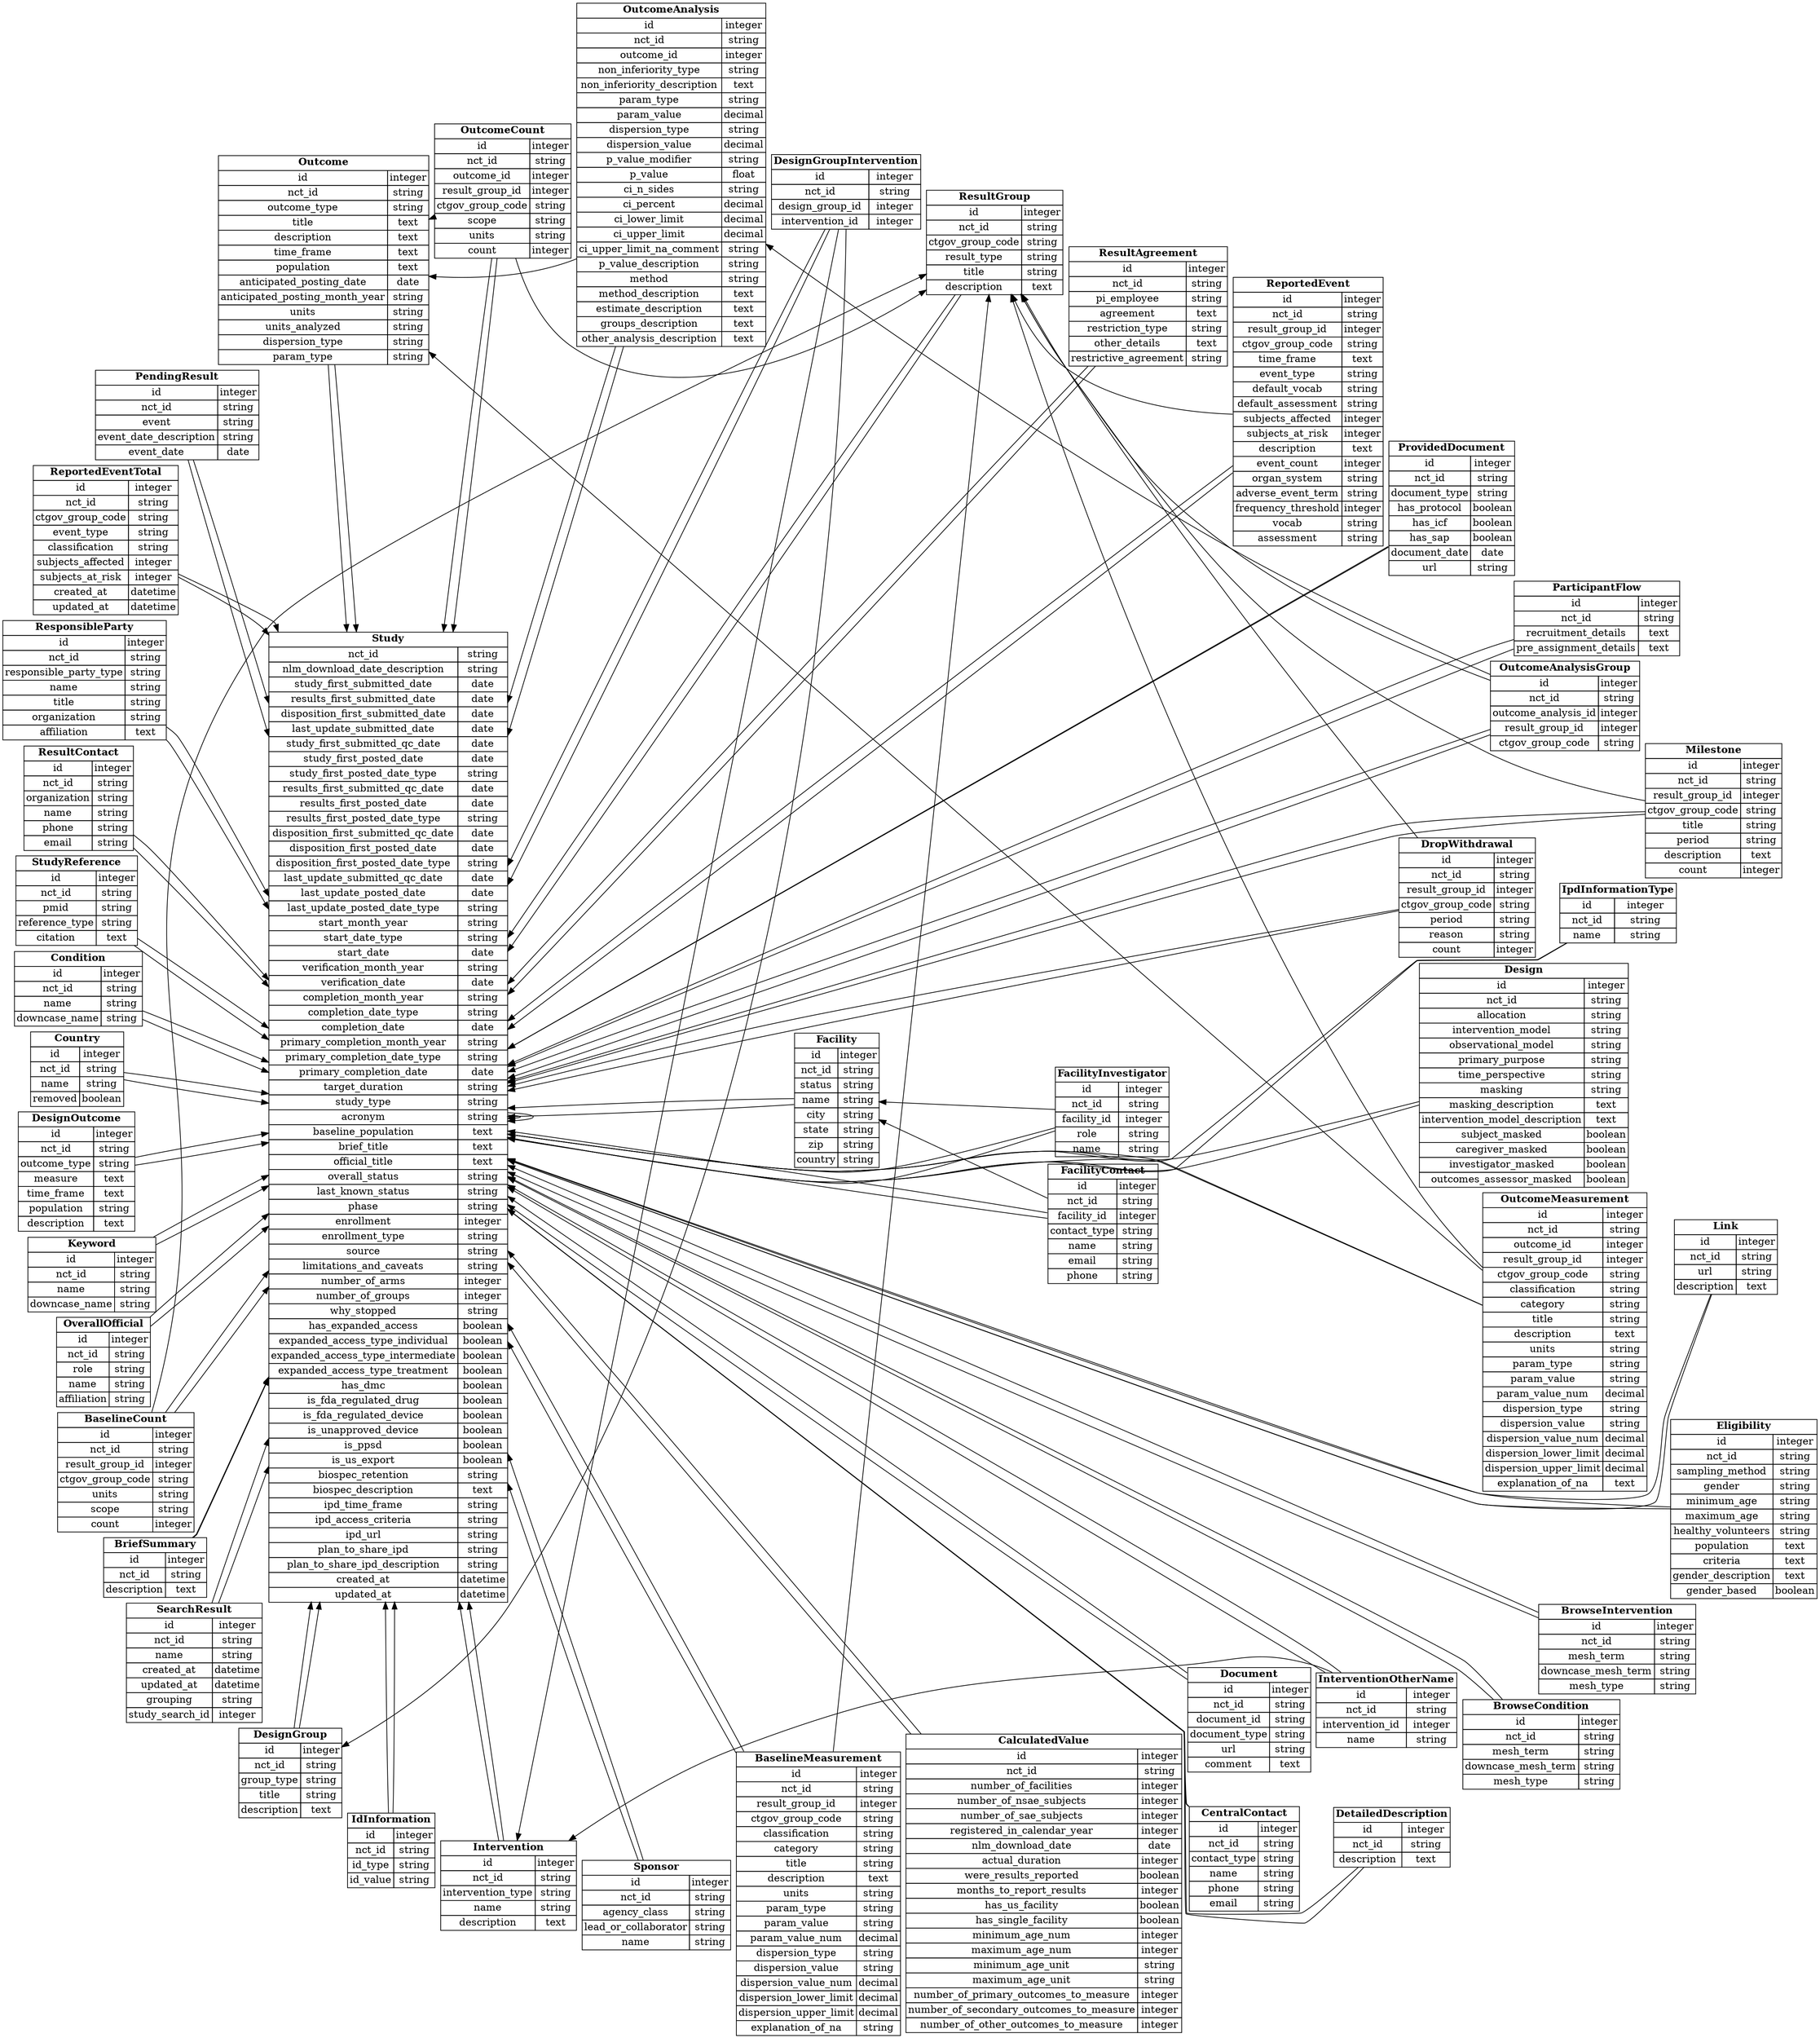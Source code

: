     digraph {
      graph [layout=twopi, splines=true, overlap=false];
      node [shape=plain]
      /*rankdir=LR;*/

              Facility [label=<
        <table border="0" cellborder="1" cellspacing="0">
          <tr><td colspan="2"><b>Facility</b></td></tr>
          <tr><td>id</td><td>integer</td></tr>
<tr><td>nct_id</td><td>string</td></tr>
<tr><td>status</td><td>string</td></tr>
<tr><td>name</td><td>string</td></tr>
<tr><td>city</td><td>string</td></tr>
<tr><td>state</td><td>string</td></tr>
<tr><td>zip</td><td>string</td></tr>
<tr><td>country</td><td>string</td></tr>
        </table>>];


        OutcomeMeasurement [label=<
        <table border="0" cellborder="1" cellspacing="0">
          <tr><td colspan="2"><b>OutcomeMeasurement</b></td></tr>
          <tr><td>id</td><td>integer</td></tr>
<tr><td>nct_id</td><td>string</td></tr>
<tr><td>outcome_id</td><td>integer</td></tr>
<tr><td>result_group_id</td><td>integer</td></tr>
<tr><td>ctgov_group_code</td><td>string</td></tr>
<tr><td>classification</td><td>string</td></tr>
<tr><td>category</td><td>string</td></tr>
<tr><td>title</td><td>string</td></tr>
<tr><td>description</td><td>text</td></tr>
<tr><td>units</td><td>string</td></tr>
<tr><td>param_type</td><td>string</td></tr>
<tr><td>param_value</td><td>string</td></tr>
<tr><td>param_value_num</td><td>decimal</td></tr>
<tr><td>dispersion_type</td><td>string</td></tr>
<tr><td>dispersion_value</td><td>string</td></tr>
<tr><td>dispersion_value_num</td><td>decimal</td></tr>
<tr><td>dispersion_lower_limit</td><td>decimal</td></tr>
<tr><td>dispersion_upper_limit</td><td>decimal</td></tr>
<tr><td>explanation_of_na</td><td>text</td></tr>
        </table>>];


        FacilityContact [label=<
        <table border="0" cellborder="1" cellspacing="0">
          <tr><td colspan="2"><b>FacilityContact</b></td></tr>
          <tr><td>id</td><td>integer</td></tr>
<tr><td>nct_id</td><td>string</td></tr>
<tr><td>facility_id</td><td>integer</td></tr>
<tr><td>contact_type</td><td>string</td></tr>
<tr><td>name</td><td>string</td></tr>
<tr><td>email</td><td>string</td></tr>
<tr><td>phone</td><td>string</td></tr>
        </table>>];


        Design [label=<
        <table border="0" cellborder="1" cellspacing="0">
          <tr><td colspan="2"><b>Design</b></td></tr>
          <tr><td>id</td><td>integer</td></tr>
<tr><td>nct_id</td><td>string</td></tr>
<tr><td>allocation</td><td>string</td></tr>
<tr><td>intervention_model</td><td>string</td></tr>
<tr><td>observational_model</td><td>string</td></tr>
<tr><td>primary_purpose</td><td>string</td></tr>
<tr><td>time_perspective</td><td>string</td></tr>
<tr><td>masking</td><td>string</td></tr>
<tr><td>masking_description</td><td>text</td></tr>
<tr><td>intervention_model_description</td><td>text</td></tr>
<tr><td>subject_masked</td><td>boolean</td></tr>
<tr><td>caregiver_masked</td><td>boolean</td></tr>
<tr><td>investigator_masked</td><td>boolean</td></tr>
<tr><td>outcomes_assessor_masked</td><td>boolean</td></tr>
        </table>>];


        DropWithdrawal [label=<
        <table border="0" cellborder="1" cellspacing="0">
          <tr><td colspan="2"><b>DropWithdrawal</b></td></tr>
          <tr><td>id</td><td>integer</td></tr>
<tr><td>nct_id</td><td>string</td></tr>
<tr><td>result_group_id</td><td>integer</td></tr>
<tr><td>ctgov_group_code</td><td>string</td></tr>
<tr><td>period</td><td>string</td></tr>
<tr><td>reason</td><td>string</td></tr>
<tr><td>count</td><td>integer</td></tr>
        </table>>];


        IpdInformationType [label=<
        <table border="0" cellborder="1" cellspacing="0">
          <tr><td colspan="2"><b>IpdInformationType</b></td></tr>
          <tr><td>id</td><td>integer</td></tr>
<tr><td>nct_id</td><td>string</td></tr>
<tr><td>name</td><td>string</td></tr>
        </table>>];


        Milestone [label=<
        <table border="0" cellborder="1" cellspacing="0">
          <tr><td colspan="2"><b>Milestone</b></td></tr>
          <tr><td>id</td><td>integer</td></tr>
<tr><td>nct_id</td><td>string</td></tr>
<tr><td>result_group_id</td><td>integer</td></tr>
<tr><td>ctgov_group_code</td><td>string</td></tr>
<tr><td>title</td><td>string</td></tr>
<tr><td>period</td><td>string</td></tr>
<tr><td>description</td><td>text</td></tr>
<tr><td>count</td><td>integer</td></tr>
        </table>>];


        OutcomeAnalysisGroup [label=<
        <table border="0" cellborder="1" cellspacing="0">
          <tr><td colspan="2"><b>OutcomeAnalysisGroup</b></td></tr>
          <tr><td>id</td><td>integer</td></tr>
<tr><td>nct_id</td><td>string</td></tr>
<tr><td>outcome_analysis_id</td><td>integer</td></tr>
<tr><td>result_group_id</td><td>integer</td></tr>
<tr><td>ctgov_group_code</td><td>string</td></tr>
        </table>>];


        ParticipantFlow [label=<
        <table border="0" cellborder="1" cellspacing="0">
          <tr><td colspan="2"><b>ParticipantFlow</b></td></tr>
          <tr><td>id</td><td>integer</td></tr>
<tr><td>nct_id</td><td>string</td></tr>
<tr><td>recruitment_details</td><td>text</td></tr>
<tr><td>pre_assignment_details</td><td>text</td></tr>
        </table>>];


        ProvidedDocument [label=<
        <table border="0" cellborder="1" cellspacing="0">
          <tr><td colspan="2"><b>ProvidedDocument</b></td></tr>
          <tr><td>id</td><td>integer</td></tr>
<tr><td>nct_id</td><td>string</td></tr>
<tr><td>document_type</td><td>string</td></tr>
<tr><td>has_protocol</td><td>boolean</td></tr>
<tr><td>has_icf</td><td>boolean</td></tr>
<tr><td>has_sap</td><td>boolean</td></tr>
<tr><td>document_date</td><td>date</td></tr>
<tr><td>url</td><td>string</td></tr>
        </table>>];


        ReportedEvent [label=<
        <table border="0" cellborder="1" cellspacing="0">
          <tr><td colspan="2"><b>ReportedEvent</b></td></tr>
          <tr><td>id</td><td>integer</td></tr>
<tr><td>nct_id</td><td>string</td></tr>
<tr><td>result_group_id</td><td>integer</td></tr>
<tr><td>ctgov_group_code</td><td>string</td></tr>
<tr><td>time_frame</td><td>text</td></tr>
<tr><td>event_type</td><td>string</td></tr>
<tr><td>default_vocab</td><td>string</td></tr>
<tr><td>default_assessment</td><td>string</td></tr>
<tr><td>subjects_affected</td><td>integer</td></tr>
<tr><td>subjects_at_risk</td><td>integer</td></tr>
<tr><td>description</td><td>text</td></tr>
<tr><td>event_count</td><td>integer</td></tr>
<tr><td>organ_system</td><td>string</td></tr>
<tr><td>adverse_event_term</td><td>string</td></tr>
<tr><td>frequency_threshold</td><td>integer</td></tr>
<tr><td>vocab</td><td>string</td></tr>
<tr><td>assessment</td><td>string</td></tr>
        </table>>];


        ResultAgreement [label=<
        <table border="0" cellborder="1" cellspacing="0">
          <tr><td colspan="2"><b>ResultAgreement</b></td></tr>
          <tr><td>id</td><td>integer</td></tr>
<tr><td>nct_id</td><td>string</td></tr>
<tr><td>pi_employee</td><td>string</td></tr>
<tr><td>agreement</td><td>text</td></tr>
<tr><td>restriction_type</td><td>string</td></tr>
<tr><td>other_details</td><td>text</td></tr>
<tr><td>restrictive_agreement</td><td>string</td></tr>
        </table>>];


        ResultGroup [label=<
        <table border="0" cellborder="1" cellspacing="0">
          <tr><td colspan="2"><b>ResultGroup</b></td></tr>
          <tr><td>id</td><td>integer</td></tr>
<tr><td>nct_id</td><td>string</td></tr>
<tr><td>ctgov_group_code</td><td>string</td></tr>
<tr><td>result_type</td><td>string</td></tr>
<tr><td>title</td><td>string</td></tr>
<tr><td>description</td><td>text</td></tr>
        </table>>];


        DesignGroupIntervention [label=<
        <table border="0" cellborder="1" cellspacing="0">
          <tr><td colspan="2"><b>DesignGroupIntervention</b></td></tr>
          <tr><td>id</td><td>integer</td></tr>
<tr><td>nct_id</td><td>string</td></tr>
<tr><td>design_group_id</td><td>integer</td></tr>
<tr><td>intervention_id</td><td>integer</td></tr>
        </table>>];


        OutcomeAnalysis [label=<
        <table border="0" cellborder="1" cellspacing="0">
          <tr><td colspan="2"><b>OutcomeAnalysis</b></td></tr>
          <tr><td>id</td><td>integer</td></tr>
<tr><td>nct_id</td><td>string</td></tr>
<tr><td>outcome_id</td><td>integer</td></tr>
<tr><td>non_inferiority_type</td><td>string</td></tr>
<tr><td>non_inferiority_description</td><td>text</td></tr>
<tr><td>param_type</td><td>string</td></tr>
<tr><td>param_value</td><td>decimal</td></tr>
<tr><td>dispersion_type</td><td>string</td></tr>
<tr><td>dispersion_value</td><td>decimal</td></tr>
<tr><td>p_value_modifier</td><td>string</td></tr>
<tr><td>p_value</td><td>float</td></tr>
<tr><td>ci_n_sides</td><td>string</td></tr>
<tr><td>ci_percent</td><td>decimal</td></tr>
<tr><td>ci_lower_limit</td><td>decimal</td></tr>
<tr><td>ci_upper_limit</td><td>decimal</td></tr>
<tr><td>ci_upper_limit_na_comment</td><td>string</td></tr>
<tr><td>p_value_description</td><td>string</td></tr>
<tr><td>method</td><td>string</td></tr>
<tr><td>method_description</td><td>text</td></tr>
<tr><td>estimate_description</td><td>text</td></tr>
<tr><td>groups_description</td><td>text</td></tr>
<tr><td>other_analysis_description</td><td>text</td></tr>
        </table>>];


        OutcomeCount [label=<
        <table border="0" cellborder="1" cellspacing="0">
          <tr><td colspan="2"><b>OutcomeCount</b></td></tr>
          <tr><td>id</td><td>integer</td></tr>
<tr><td>nct_id</td><td>string</td></tr>
<tr><td>outcome_id</td><td>integer</td></tr>
<tr><td>result_group_id</td><td>integer</td></tr>
<tr><td>ctgov_group_code</td><td>string</td></tr>
<tr><td>scope</td><td>string</td></tr>
<tr><td>units</td><td>string</td></tr>
<tr><td>count</td><td>integer</td></tr>
        </table>>];


        Outcome [label=<
        <table border="0" cellborder="1" cellspacing="0">
          <tr><td colspan="2"><b>Outcome</b></td></tr>
          <tr><td>id</td><td>integer</td></tr>
<tr><td>nct_id</td><td>string</td></tr>
<tr><td>outcome_type</td><td>string</td></tr>
<tr><td>title</td><td>text</td></tr>
<tr><td>description</td><td>text</td></tr>
<tr><td>time_frame</td><td>text</td></tr>
<tr><td>population</td><td>text</td></tr>
<tr><td>anticipated_posting_date</td><td>date</td></tr>
<tr><td>anticipated_posting_month_year</td><td>string</td></tr>
<tr><td>units</td><td>string</td></tr>
<tr><td>units_analyzed</td><td>string</td></tr>
<tr><td>dispersion_type</td><td>string</td></tr>
<tr><td>param_type</td><td>string</td></tr>
        </table>>];


        PendingResult [label=<
        <table border="0" cellborder="1" cellspacing="0">
          <tr><td colspan="2"><b>PendingResult</b></td></tr>
          <tr><td>id</td><td>integer</td></tr>
<tr><td>nct_id</td><td>string</td></tr>
<tr><td>event</td><td>string</td></tr>
<tr><td>event_date_description</td><td>string</td></tr>
<tr><td>event_date</td><td>date</td></tr>
        </table>>];


        ReportedEventTotal [label=<
        <table border="0" cellborder="1" cellspacing="0">
          <tr><td colspan="2"><b>ReportedEventTotal</b></td></tr>
          <tr><td>id</td><td>integer</td></tr>
<tr><td>nct_id</td><td>string</td></tr>
<tr><td>ctgov_group_code</td><td>string</td></tr>
<tr><td>event_type</td><td>string</td></tr>
<tr><td>classification</td><td>string</td></tr>
<tr><td>subjects_affected</td><td>integer</td></tr>
<tr><td>subjects_at_risk</td><td>integer</td></tr>
<tr><td>created_at</td><td>datetime</td></tr>
<tr><td>updated_at</td><td>datetime</td></tr>
        </table>>];


        ResponsibleParty [label=<
        <table border="0" cellborder="1" cellspacing="0">
          <tr><td colspan="2"><b>ResponsibleParty</b></td></tr>
          <tr><td>id</td><td>integer</td></tr>
<tr><td>nct_id</td><td>string</td></tr>
<tr><td>responsible_party_type</td><td>string</td></tr>
<tr><td>name</td><td>string</td></tr>
<tr><td>title</td><td>string</td></tr>
<tr><td>organization</td><td>string</td></tr>
<tr><td>affiliation</td><td>text</td></tr>
        </table>>];


        ResultContact [label=<
        <table border="0" cellborder="1" cellspacing="0">
          <tr><td colspan="2"><b>ResultContact</b></td></tr>
          <tr><td>id</td><td>integer</td></tr>
<tr><td>nct_id</td><td>string</td></tr>
<tr><td>organization</td><td>string</td></tr>
<tr><td>name</td><td>string</td></tr>
<tr><td>phone</td><td>string</td></tr>
<tr><td>email</td><td>string</td></tr>
        </table>>];


        StudyReference [label=<
        <table border="0" cellborder="1" cellspacing="0">
          <tr><td colspan="2"><b>StudyReference</b></td></tr>
          <tr><td>id</td><td>integer</td></tr>
<tr><td>nct_id</td><td>string</td></tr>
<tr><td>pmid</td><td>string</td></tr>
<tr><td>reference_type</td><td>string</td></tr>
<tr><td>citation</td><td>text</td></tr>
        </table>>];


        Condition [label=<
        <table border="0" cellborder="1" cellspacing="0">
          <tr><td colspan="2"><b>Condition</b></td></tr>
          <tr><td>id</td><td>integer</td></tr>
<tr><td>nct_id</td><td>string</td></tr>
<tr><td>name</td><td>string</td></tr>
<tr><td>downcase_name</td><td>string</td></tr>
        </table>>];


        Country [label=<
        <table border="0" cellborder="1" cellspacing="0">
          <tr><td colspan="2"><b>Country</b></td></tr>
          <tr><td>id</td><td>integer</td></tr>
<tr><td>nct_id</td><td>string</td></tr>
<tr><td>name</td><td>string</td></tr>
<tr><td>removed</td><td>boolean</td></tr>
        </table>>];


        DesignOutcome [label=<
        <table border="0" cellborder="1" cellspacing="0">
          <tr><td colspan="2"><b>DesignOutcome</b></td></tr>
          <tr><td>id</td><td>integer</td></tr>
<tr><td>nct_id</td><td>string</td></tr>
<tr><td>outcome_type</td><td>string</td></tr>
<tr><td>measure</td><td>text</td></tr>
<tr><td>time_frame</td><td>text</td></tr>
<tr><td>population</td><td>string</td></tr>
<tr><td>description</td><td>text</td></tr>
        </table>>];


        Keyword [label=<
        <table border="0" cellborder="1" cellspacing="0">
          <tr><td colspan="2"><b>Keyword</b></td></tr>
          <tr><td>id</td><td>integer</td></tr>
<tr><td>nct_id</td><td>string</td></tr>
<tr><td>name</td><td>string</td></tr>
<tr><td>downcase_name</td><td>string</td></tr>
        </table>>];


        OverallOfficial [label=<
        <table border="0" cellborder="1" cellspacing="0">
          <tr><td colspan="2"><b>OverallOfficial</b></td></tr>
          <tr><td>id</td><td>integer</td></tr>
<tr><td>nct_id</td><td>string</td></tr>
<tr><td>role</td><td>string</td></tr>
<tr><td>name</td><td>string</td></tr>
<tr><td>affiliation</td><td>string</td></tr>
        </table>>];


        BaselineCount [label=<
        <table border="0" cellborder="1" cellspacing="0">
          <tr><td colspan="2"><b>BaselineCount</b></td></tr>
          <tr><td>id</td><td>integer</td></tr>
<tr><td>nct_id</td><td>string</td></tr>
<tr><td>result_group_id</td><td>integer</td></tr>
<tr><td>ctgov_group_code</td><td>string</td></tr>
<tr><td>units</td><td>string</td></tr>
<tr><td>scope</td><td>string</td></tr>
<tr><td>count</td><td>integer</td></tr>
        </table>>];


        BriefSummary [label=<
        <table border="0" cellborder="1" cellspacing="0">
          <tr><td colspan="2"><b>BriefSummary</b></td></tr>
          <tr><td>id</td><td>integer</td></tr>
<tr><td>nct_id</td><td>string</td></tr>
<tr><td>description</td><td>text</td></tr>
        </table>>];


        SearchResult [label=<
        <table border="0" cellborder="1" cellspacing="0">
          <tr><td colspan="2"><b>SearchResult</b></td></tr>
          <tr><td>id</td><td>integer</td></tr>
<tr><td>nct_id</td><td>string</td></tr>
<tr><td>name</td><td>string</td></tr>
<tr><td>created_at</td><td>datetime</td></tr>
<tr><td>updated_at</td><td>datetime</td></tr>
<tr><td>grouping</td><td>string</td></tr>
<tr><td>study_search_id</td><td>integer</td></tr>
        </table>>];


        DesignGroup [label=<
        <table border="0" cellborder="1" cellspacing="0">
          <tr><td colspan="2"><b>DesignGroup</b></td></tr>
          <tr><td>id</td><td>integer</td></tr>
<tr><td>nct_id</td><td>string</td></tr>
<tr><td>group_type</td><td>string</td></tr>
<tr><td>title</td><td>string</td></tr>
<tr><td>description</td><td>text</td></tr>
        </table>>];


        IdInformation [label=<
        <table border="0" cellborder="1" cellspacing="0">
          <tr><td colspan="2"><b>IdInformation</b></td></tr>
          <tr><td>id</td><td>integer</td></tr>
<tr><td>nct_id</td><td>string</td></tr>
<tr><td>id_type</td><td>string</td></tr>
<tr><td>id_value</td><td>string</td></tr>
        </table>>];


        Intervention [label=<
        <table border="0" cellborder="1" cellspacing="0">
          <tr><td colspan="2"><b>Intervention</b></td></tr>
          <tr><td>id</td><td>integer</td></tr>
<tr><td>nct_id</td><td>string</td></tr>
<tr><td>intervention_type</td><td>string</td></tr>
<tr><td>name</td><td>string</td></tr>
<tr><td>description</td><td>text</td></tr>
        </table>>];


        Sponsor [label=<
        <table border="0" cellborder="1" cellspacing="0">
          <tr><td colspan="2"><b>Sponsor</b></td></tr>
          <tr><td>id</td><td>integer</td></tr>
<tr><td>nct_id</td><td>string</td></tr>
<tr><td>agency_class</td><td>string</td></tr>
<tr><td>lead_or_collaborator</td><td>string</td></tr>
<tr><td>name</td><td>string</td></tr>
        </table>>];


        BaselineMeasurement [label=<
        <table border="0" cellborder="1" cellspacing="0">
          <tr><td colspan="2"><b>BaselineMeasurement</b></td></tr>
          <tr><td>id</td><td>integer</td></tr>
<tr><td>nct_id</td><td>string</td></tr>
<tr><td>result_group_id</td><td>integer</td></tr>
<tr><td>ctgov_group_code</td><td>string</td></tr>
<tr><td>classification</td><td>string</td></tr>
<tr><td>category</td><td>string</td></tr>
<tr><td>title</td><td>string</td></tr>
<tr><td>description</td><td>text</td></tr>
<tr><td>units</td><td>string</td></tr>
<tr><td>param_type</td><td>string</td></tr>
<tr><td>param_value</td><td>string</td></tr>
<tr><td>param_value_num</td><td>decimal</td></tr>
<tr><td>dispersion_type</td><td>string</td></tr>
<tr><td>dispersion_value</td><td>string</td></tr>
<tr><td>dispersion_value_num</td><td>decimal</td></tr>
<tr><td>dispersion_lower_limit</td><td>decimal</td></tr>
<tr><td>dispersion_upper_limit</td><td>decimal</td></tr>
<tr><td>explanation_of_na</td><td>string</td></tr>
        </table>>];


        CalculatedValue [label=<
        <table border="0" cellborder="1" cellspacing="0">
          <tr><td colspan="2"><b>CalculatedValue</b></td></tr>
          <tr><td>id</td><td>integer</td></tr>
<tr><td>nct_id</td><td>string</td></tr>
<tr><td>number_of_facilities</td><td>integer</td></tr>
<tr><td>number_of_nsae_subjects</td><td>integer</td></tr>
<tr><td>number_of_sae_subjects</td><td>integer</td></tr>
<tr><td>registered_in_calendar_year</td><td>integer</td></tr>
<tr><td>nlm_download_date</td><td>date</td></tr>
<tr><td>actual_duration</td><td>integer</td></tr>
<tr><td>were_results_reported</td><td>boolean</td></tr>
<tr><td>months_to_report_results</td><td>integer</td></tr>
<tr><td>has_us_facility</td><td>boolean</td></tr>
<tr><td>has_single_facility</td><td>boolean</td></tr>
<tr><td>minimum_age_num</td><td>integer</td></tr>
<tr><td>maximum_age_num</td><td>integer</td></tr>
<tr><td>minimum_age_unit</td><td>string</td></tr>
<tr><td>maximum_age_unit</td><td>string</td></tr>
<tr><td>number_of_primary_outcomes_to_measure</td><td>integer</td></tr>
<tr><td>number_of_secondary_outcomes_to_measure</td><td>integer</td></tr>
<tr><td>number_of_other_outcomes_to_measure</td><td>integer</td></tr>
        </table>>];


        CentralContact [label=<
        <table border="0" cellborder="1" cellspacing="0">
          <tr><td colspan="2"><b>CentralContact</b></td></tr>
          <tr><td>id</td><td>integer</td></tr>
<tr><td>nct_id</td><td>string</td></tr>
<tr><td>contact_type</td><td>string</td></tr>
<tr><td>name</td><td>string</td></tr>
<tr><td>phone</td><td>string</td></tr>
<tr><td>email</td><td>string</td></tr>
        </table>>];


        DetailedDescription [label=<
        <table border="0" cellborder="1" cellspacing="0">
          <tr><td colspan="2"><b>DetailedDescription</b></td></tr>
          <tr><td>id</td><td>integer</td></tr>
<tr><td>nct_id</td><td>string</td></tr>
<tr><td>description</td><td>text</td></tr>
        </table>>];


        Document [label=<
        <table border="0" cellborder="1" cellspacing="0">
          <tr><td colspan="2"><b>Document</b></td></tr>
          <tr><td>id</td><td>integer</td></tr>
<tr><td>nct_id</td><td>string</td></tr>
<tr><td>document_id</td><td>string</td></tr>
<tr><td>document_type</td><td>string</td></tr>
<tr><td>url</td><td>string</td></tr>
<tr><td>comment</td><td>text</td></tr>
        </table>>];


        FacilityInvestigator [label=<
        <table border="0" cellborder="1" cellspacing="0">
          <tr><td colspan="2"><b>FacilityInvestigator</b></td></tr>
          <tr><td>id</td><td>integer</td></tr>
<tr><td>nct_id</td><td>string</td></tr>
<tr><td>facility_id</td><td>integer</td></tr>
<tr><td>role</td><td>string</td></tr>
<tr><td>name</td><td>string</td></tr>
        </table>>];


        InterventionOtherName [label=<
        <table border="0" cellborder="1" cellspacing="0">
          <tr><td colspan="2"><b>InterventionOtherName</b></td></tr>
          <tr><td>id</td><td>integer</td></tr>
<tr><td>nct_id</td><td>string</td></tr>
<tr><td>intervention_id</td><td>integer</td></tr>
<tr><td>name</td><td>string</td></tr>
        </table>>];


        BrowseCondition [label=<
        <table border="0" cellborder="1" cellspacing="0">
          <tr><td colspan="2"><b>BrowseCondition</b></td></tr>
          <tr><td>id</td><td>integer</td></tr>
<tr><td>nct_id</td><td>string</td></tr>
<tr><td>mesh_term</td><td>string</td></tr>
<tr><td>downcase_mesh_term</td><td>string</td></tr>
<tr><td>mesh_type</td><td>string</td></tr>
        </table>>];


        BrowseIntervention [label=<
        <table border="0" cellborder="1" cellspacing="0">
          <tr><td colspan="2"><b>BrowseIntervention</b></td></tr>
          <tr><td>id</td><td>integer</td></tr>
<tr><td>nct_id</td><td>string</td></tr>
<tr><td>mesh_term</td><td>string</td></tr>
<tr><td>downcase_mesh_term</td><td>string</td></tr>
<tr><td>mesh_type</td><td>string</td></tr>
        </table>>];


        DesignOutcome [label=<
        <table border="0" cellborder="1" cellspacing="0">
          <tr><td colspan="2"><b>DesignOutcome</b></td></tr>
          <tr><td>id</td><td>integer</td></tr>
<tr><td>nct_id</td><td>string</td></tr>
<tr><td>outcome_type</td><td>string</td></tr>
<tr><td>measure</td><td>text</td></tr>
<tr><td>time_frame</td><td>text</td></tr>
<tr><td>population</td><td>string</td></tr>
<tr><td>description</td><td>text</td></tr>
        </table>>];


        Condition [label=<
        <table border="0" cellborder="1" cellspacing="0">
          <tr><td colspan="2"><b>Condition</b></td></tr>
          <tr><td>id</td><td>integer</td></tr>
<tr><td>nct_id</td><td>string</td></tr>
<tr><td>name</td><td>string</td></tr>
<tr><td>downcase_name</td><td>string</td></tr>
        </table>>];


        Keyword [label=<
        <table border="0" cellborder="1" cellspacing="0">
          <tr><td colspan="2"><b>Keyword</b></td></tr>
          <tr><td>id</td><td>integer</td></tr>
<tr><td>nct_id</td><td>string</td></tr>
<tr><td>name</td><td>string</td></tr>
<tr><td>downcase_name</td><td>string</td></tr>
        </table>>];


        BaselineCount [label=<
        <table border="0" cellborder="1" cellspacing="0">
          <tr><td colspan="2"><b>BaselineCount</b></td></tr>
          <tr><td>id</td><td>integer</td></tr>
<tr><td>nct_id</td><td>string</td></tr>
<tr><td>result_group_id</td><td>integer</td></tr>
<tr><td>ctgov_group_code</td><td>string</td></tr>
<tr><td>units</td><td>string</td></tr>
<tr><td>scope</td><td>string</td></tr>
<tr><td>count</td><td>integer</td></tr>
        </table>>];


        IdInformation [label=<
        <table border="0" cellborder="1" cellspacing="0">
          <tr><td colspan="2"><b>IdInformation</b></td></tr>
          <tr><td>id</td><td>integer</td></tr>
<tr><td>nct_id</td><td>string</td></tr>
<tr><td>id_type</td><td>string</td></tr>
<tr><td>id_value</td><td>string</td></tr>
        </table>>];


        Intervention [label=<
        <table border="0" cellborder="1" cellspacing="0">
          <tr><td colspan="2"><b>Intervention</b></td></tr>
          <tr><td>id</td><td>integer</td></tr>
<tr><td>nct_id</td><td>string</td></tr>
<tr><td>intervention_type</td><td>string</td></tr>
<tr><td>name</td><td>string</td></tr>
<tr><td>description</td><td>text</td></tr>
        </table>>];


        DetailedDescription [label=<
        <table border="0" cellborder="1" cellspacing="0">
          <tr><td colspan="2"><b>DetailedDescription</b></td></tr>
          <tr><td>id</td><td>integer</td></tr>
<tr><td>nct_id</td><td>string</td></tr>
<tr><td>description</td><td>text</td></tr>
        </table>>];


        CentralContact [label=<
        <table border="0" cellborder="1" cellspacing="0">
          <tr><td colspan="2"><b>CentralContact</b></td></tr>
          <tr><td>id</td><td>integer</td></tr>
<tr><td>nct_id</td><td>string</td></tr>
<tr><td>contact_type</td><td>string</td></tr>
<tr><td>name</td><td>string</td></tr>
<tr><td>phone</td><td>string</td></tr>
<tr><td>email</td><td>string</td></tr>
        </table>>];


        Eligibility [label=<
        <table border="0" cellborder="1" cellspacing="0">
          <tr><td colspan="2"><b>Eligibility</b></td></tr>
          <tr><td>id</td><td>integer</td></tr>
<tr><td>nct_id</td><td>string</td></tr>
<tr><td>sampling_method</td><td>string</td></tr>
<tr><td>gender</td><td>string</td></tr>
<tr><td>minimum_age</td><td>string</td></tr>
<tr><td>maximum_age</td><td>string</td></tr>
<tr><td>healthy_volunteers</td><td>string</td></tr>
<tr><td>population</td><td>text</td></tr>
<tr><td>criteria</td><td>text</td></tr>
<tr><td>gender_description</td><td>text</td></tr>
<tr><td>gender_based</td><td>boolean</td></tr>
        </table>>];


        InterventionOtherName [label=<
        <table border="0" cellborder="1" cellspacing="0">
          <tr><td colspan="2"><b>InterventionOtherName</b></td></tr>
          <tr><td>id</td><td>integer</td></tr>
<tr><td>nct_id</td><td>string</td></tr>
<tr><td>intervention_id</td><td>integer</td></tr>
<tr><td>name</td><td>string</td></tr>
        </table>>];


        Link [label=<
        <table border="0" cellborder="1" cellspacing="0">
          <tr><td colspan="2"><b>Link</b></td></tr>
          <tr><td>id</td><td>integer</td></tr>
<tr><td>nct_id</td><td>string</td></tr>
<tr><td>url</td><td>string</td></tr>
<tr><td>description</td><td>text</td></tr>
        </table>>];


        ParticipantFlow [label=<
        <table border="0" cellborder="1" cellspacing="0">
          <tr><td colspan="2"><b>ParticipantFlow</b></td></tr>
          <tr><td>id</td><td>integer</td></tr>
<tr><td>nct_id</td><td>string</td></tr>
<tr><td>recruitment_details</td><td>text</td></tr>
<tr><td>pre_assignment_details</td><td>text</td></tr>
        </table>>];


        ProvidedDocument [label=<
        <table border="0" cellborder="1" cellspacing="0">
          <tr><td colspan="2"><b>ProvidedDocument</b></td></tr>
          <tr><td>id</td><td>integer</td></tr>
<tr><td>nct_id</td><td>string</td></tr>
<tr><td>document_type</td><td>string</td></tr>
<tr><td>has_protocol</td><td>boolean</td></tr>
<tr><td>has_icf</td><td>boolean</td></tr>
<tr><td>has_sap</td><td>boolean</td></tr>
<tr><td>document_date</td><td>date</td></tr>
<tr><td>url</td><td>string</td></tr>
        </table>>];


        ReportedEventTotal [label=<
        <table border="0" cellborder="1" cellspacing="0">
          <tr><td colspan="2"><b>ReportedEventTotal</b></td></tr>
          <tr><td>id</td><td>integer</td></tr>
<tr><td>nct_id</td><td>string</td></tr>
<tr><td>ctgov_group_code</td><td>string</td></tr>
<tr><td>event_type</td><td>string</td></tr>
<tr><td>classification</td><td>string</td></tr>
<tr><td>subjects_affected</td><td>integer</td></tr>
<tr><td>subjects_at_risk</td><td>integer</td></tr>
<tr><td>created_at</td><td>datetime</td></tr>
<tr><td>updated_at</td><td>datetime</td></tr>
        </table>>];


        StudyReference [label=<
        <table border="0" cellborder="1" cellspacing="0">
          <tr><td colspan="2"><b>StudyReference</b></td></tr>
          <tr><td>id</td><td>integer</td></tr>
<tr><td>nct_id</td><td>string</td></tr>
<tr><td>pmid</td><td>string</td></tr>
<tr><td>reference_type</td><td>string</td></tr>
<tr><td>citation</td><td>text</td></tr>
        </table>>];


        Facility [label=<
        <table border="0" cellborder="1" cellspacing="0">
          <tr><td colspan="2"><b>Facility</b></td></tr>
          <tr><td>id</td><td>integer</td></tr>
<tr><td>nct_id</td><td>string</td></tr>
<tr><td>status</td><td>string</td></tr>
<tr><td>name</td><td>string</td></tr>
<tr><td>city</td><td>string</td></tr>
<tr><td>state</td><td>string</td></tr>
<tr><td>zip</td><td>string</td></tr>
<tr><td>country</td><td>string</td></tr>
        </table>>];


        Country [label=<
        <table border="0" cellborder="1" cellspacing="0">
          <tr><td colspan="2"><b>Country</b></td></tr>
          <tr><td>id</td><td>integer</td></tr>
<tr><td>nct_id</td><td>string</td></tr>
<tr><td>name</td><td>string</td></tr>
<tr><td>removed</td><td>boolean</td></tr>
        </table>>];


        DesignGroup [label=<
        <table border="0" cellborder="1" cellspacing="0">
          <tr><td colspan="2"><b>DesignGroup</b></td></tr>
          <tr><td>id</td><td>integer</td></tr>
<tr><td>nct_id</td><td>string</td></tr>
<tr><td>group_type</td><td>string</td></tr>
<tr><td>title</td><td>string</td></tr>
<tr><td>description</td><td>text</td></tr>
        </table>>];


        BaselineMeasurement [label=<
        <table border="0" cellborder="1" cellspacing="0">
          <tr><td colspan="2"><b>BaselineMeasurement</b></td></tr>
          <tr><td>id</td><td>integer</td></tr>
<tr><td>nct_id</td><td>string</td></tr>
<tr><td>result_group_id</td><td>integer</td></tr>
<tr><td>ctgov_group_code</td><td>string</td></tr>
<tr><td>classification</td><td>string</td></tr>
<tr><td>category</td><td>string</td></tr>
<tr><td>title</td><td>string</td></tr>
<tr><td>description</td><td>text</td></tr>
<tr><td>units</td><td>string</td></tr>
<tr><td>param_type</td><td>string</td></tr>
<tr><td>param_value</td><td>string</td></tr>
<tr><td>param_value_num</td><td>decimal</td></tr>
<tr><td>dispersion_type</td><td>string</td></tr>
<tr><td>dispersion_value</td><td>string</td></tr>
<tr><td>dispersion_value_num</td><td>decimal</td></tr>
<tr><td>dispersion_lower_limit</td><td>decimal</td></tr>
<tr><td>dispersion_upper_limit</td><td>decimal</td></tr>
<tr><td>explanation_of_na</td><td>string</td></tr>
        </table>>];


        Sponsor [label=<
        <table border="0" cellborder="1" cellspacing="0">
          <tr><td colspan="2"><b>Sponsor</b></td></tr>
          <tr><td>id</td><td>integer</td></tr>
<tr><td>nct_id</td><td>string</td></tr>
<tr><td>agency_class</td><td>string</td></tr>
<tr><td>lead_or_collaborator</td><td>string</td></tr>
<tr><td>name</td><td>string</td></tr>
        </table>>];


        DesignGroupIntervention [label=<
        <table border="0" cellborder="1" cellspacing="0">
          <tr><td colspan="2"><b>DesignGroupIntervention</b></td></tr>
          <tr><td>id</td><td>integer</td></tr>
<tr><td>nct_id</td><td>string</td></tr>
<tr><td>design_group_id</td><td>integer</td></tr>
<tr><td>intervention_id</td><td>integer</td></tr>
        </table>>];


        DropWithdrawal [label=<
        <table border="0" cellborder="1" cellspacing="0">
          <tr><td colspan="2"><b>DropWithdrawal</b></td></tr>
          <tr><td>id</td><td>integer</td></tr>
<tr><td>nct_id</td><td>string</td></tr>
<tr><td>result_group_id</td><td>integer</td></tr>
<tr><td>ctgov_group_code</td><td>string</td></tr>
<tr><td>period</td><td>string</td></tr>
<tr><td>reason</td><td>string</td></tr>
<tr><td>count</td><td>integer</td></tr>
        </table>>];


        Milestone [label=<
        <table border="0" cellborder="1" cellspacing="0">
          <tr><td colspan="2"><b>Milestone</b></td></tr>
          <tr><td>id</td><td>integer</td></tr>
<tr><td>nct_id</td><td>string</td></tr>
<tr><td>result_group_id</td><td>integer</td></tr>
<tr><td>ctgov_group_code</td><td>string</td></tr>
<tr><td>title</td><td>string</td></tr>
<tr><td>period</td><td>string</td></tr>
<tr><td>description</td><td>text</td></tr>
<tr><td>count</td><td>integer</td></tr>
        </table>>];


        OutcomeAnalysis [label=<
        <table border="0" cellborder="1" cellspacing="0">
          <tr><td colspan="2"><b>OutcomeAnalysis</b></td></tr>
          <tr><td>id</td><td>integer</td></tr>
<tr><td>nct_id</td><td>string</td></tr>
<tr><td>outcome_id</td><td>integer</td></tr>
<tr><td>non_inferiority_type</td><td>string</td></tr>
<tr><td>non_inferiority_description</td><td>text</td></tr>
<tr><td>param_type</td><td>string</td></tr>
<tr><td>param_value</td><td>decimal</td></tr>
<tr><td>dispersion_type</td><td>string</td></tr>
<tr><td>dispersion_value</td><td>decimal</td></tr>
<tr><td>p_value_modifier</td><td>string</td></tr>
<tr><td>p_value</td><td>float</td></tr>
<tr><td>ci_n_sides</td><td>string</td></tr>
<tr><td>ci_percent</td><td>decimal</td></tr>
<tr><td>ci_lower_limit</td><td>decimal</td></tr>
<tr><td>ci_upper_limit</td><td>decimal</td></tr>
<tr><td>ci_upper_limit_na_comment</td><td>string</td></tr>
<tr><td>p_value_description</td><td>string</td></tr>
<tr><td>method</td><td>string</td></tr>
<tr><td>method_description</td><td>text</td></tr>
<tr><td>estimate_description</td><td>text</td></tr>
<tr><td>groups_description</td><td>text</td></tr>
<tr><td>other_analysis_description</td><td>text</td></tr>
        </table>>];


        ResponsibleParty [label=<
        <table border="0" cellborder="1" cellspacing="0">
          <tr><td colspan="2"><b>ResponsibleParty</b></td></tr>
          <tr><td>id</td><td>integer</td></tr>
<tr><td>nct_id</td><td>string</td></tr>
<tr><td>responsible_party_type</td><td>string</td></tr>
<tr><td>name</td><td>string</td></tr>
<tr><td>title</td><td>string</td></tr>
<tr><td>organization</td><td>string</td></tr>
<tr><td>affiliation</td><td>text</td></tr>
        </table>>];


        ResultAgreement [label=<
        <table border="0" cellborder="1" cellspacing="0">
          <tr><td colspan="2"><b>ResultAgreement</b></td></tr>
          <tr><td>id</td><td>integer</td></tr>
<tr><td>nct_id</td><td>string</td></tr>
<tr><td>pi_employee</td><td>string</td></tr>
<tr><td>agreement</td><td>text</td></tr>
<tr><td>restriction_type</td><td>string</td></tr>
<tr><td>other_details</td><td>text</td></tr>
<tr><td>restrictive_agreement</td><td>string</td></tr>
        </table>>];


        OverallOfficial [label=<
        <table border="0" cellborder="1" cellspacing="0">
          <tr><td colspan="2"><b>OverallOfficial</b></td></tr>
          <tr><td>id</td><td>integer</td></tr>
<tr><td>nct_id</td><td>string</td></tr>
<tr><td>role</td><td>string</td></tr>
<tr><td>name</td><td>string</td></tr>
<tr><td>affiliation</td><td>string</td></tr>
        </table>>];


        BriefSummary [label=<
        <table border="0" cellborder="1" cellspacing="0">
          <tr><td colspan="2"><b>BriefSummary</b></td></tr>
          <tr><td>id</td><td>integer</td></tr>
<tr><td>nct_id</td><td>string</td></tr>
<tr><td>description</td><td>text</td></tr>
        </table>>];


        CalculatedValue [label=<
        <table border="0" cellborder="1" cellspacing="0">
          <tr><td colspan="2"><b>CalculatedValue</b></td></tr>
          <tr><td>id</td><td>integer</td></tr>
<tr><td>nct_id</td><td>string</td></tr>
<tr><td>number_of_facilities</td><td>integer</td></tr>
<tr><td>number_of_nsae_subjects</td><td>integer</td></tr>
<tr><td>number_of_sae_subjects</td><td>integer</td></tr>
<tr><td>registered_in_calendar_year</td><td>integer</td></tr>
<tr><td>nlm_download_date</td><td>date</td></tr>
<tr><td>actual_duration</td><td>integer</td></tr>
<tr><td>were_results_reported</td><td>boolean</td></tr>
<tr><td>months_to_report_results</td><td>integer</td></tr>
<tr><td>has_us_facility</td><td>boolean</td></tr>
<tr><td>has_single_facility</td><td>boolean</td></tr>
<tr><td>minimum_age_num</td><td>integer</td></tr>
<tr><td>maximum_age_num</td><td>integer</td></tr>
<tr><td>minimum_age_unit</td><td>string</td></tr>
<tr><td>maximum_age_unit</td><td>string</td></tr>
<tr><td>number_of_primary_outcomes_to_measure</td><td>integer</td></tr>
<tr><td>number_of_secondary_outcomes_to_measure</td><td>integer</td></tr>
<tr><td>number_of_other_outcomes_to_measure</td><td>integer</td></tr>
        </table>>];


        SearchResult [label=<
        <table border="0" cellborder="1" cellspacing="0">
          <tr><td colspan="2"><b>SearchResult</b></td></tr>
          <tr><td>id</td><td>integer</td></tr>
<tr><td>nct_id</td><td>string</td></tr>
<tr><td>name</td><td>string</td></tr>
<tr><td>created_at</td><td>datetime</td></tr>
<tr><td>updated_at</td><td>datetime</td></tr>
<tr><td>grouping</td><td>string</td></tr>
<tr><td>study_search_id</td><td>integer</td></tr>
        </table>>];


        Design [label=<
        <table border="0" cellborder="1" cellspacing="0">
          <tr><td colspan="2"><b>Design</b></td></tr>
          <tr><td>id</td><td>integer</td></tr>
<tr><td>nct_id</td><td>string</td></tr>
<tr><td>allocation</td><td>string</td></tr>
<tr><td>intervention_model</td><td>string</td></tr>
<tr><td>observational_model</td><td>string</td></tr>
<tr><td>primary_purpose</td><td>string</td></tr>
<tr><td>time_perspective</td><td>string</td></tr>
<tr><td>masking</td><td>string</td></tr>
<tr><td>masking_description</td><td>text</td></tr>
<tr><td>intervention_model_description</td><td>text</td></tr>
<tr><td>subject_masked</td><td>boolean</td></tr>
<tr><td>caregiver_masked</td><td>boolean</td></tr>
<tr><td>investigator_masked</td><td>boolean</td></tr>
<tr><td>outcomes_assessor_masked</td><td>boolean</td></tr>
        </table>>];


        Study [label=<
        <table border="0" cellborder="1" cellspacing="0">
          <tr><td colspan="2"><b>Study</b></td></tr>
          <tr><td>nct_id</td><td>string</td></tr>
<tr><td>nlm_download_date_description</td><td>string</td></tr>
<tr><td>study_first_submitted_date</td><td>date</td></tr>
<tr><td>results_first_submitted_date</td><td>date</td></tr>
<tr><td>disposition_first_submitted_date</td><td>date</td></tr>
<tr><td>last_update_submitted_date</td><td>date</td></tr>
<tr><td>study_first_submitted_qc_date</td><td>date</td></tr>
<tr><td>study_first_posted_date</td><td>date</td></tr>
<tr><td>study_first_posted_date_type</td><td>string</td></tr>
<tr><td>results_first_submitted_qc_date</td><td>date</td></tr>
<tr><td>results_first_posted_date</td><td>date</td></tr>
<tr><td>results_first_posted_date_type</td><td>string</td></tr>
<tr><td>disposition_first_submitted_qc_date</td><td>date</td></tr>
<tr><td>disposition_first_posted_date</td><td>date</td></tr>
<tr><td>disposition_first_posted_date_type</td><td>string</td></tr>
<tr><td>last_update_submitted_qc_date</td><td>date</td></tr>
<tr><td>last_update_posted_date</td><td>date</td></tr>
<tr><td>last_update_posted_date_type</td><td>string</td></tr>
<tr><td>start_month_year</td><td>string</td></tr>
<tr><td>start_date_type</td><td>string</td></tr>
<tr><td>start_date</td><td>date</td></tr>
<tr><td>verification_month_year</td><td>string</td></tr>
<tr><td>verification_date</td><td>date</td></tr>
<tr><td>completion_month_year</td><td>string</td></tr>
<tr><td>completion_date_type</td><td>string</td></tr>
<tr><td>completion_date</td><td>date</td></tr>
<tr><td>primary_completion_month_year</td><td>string</td></tr>
<tr><td>primary_completion_date_type</td><td>string</td></tr>
<tr><td>primary_completion_date</td><td>date</td></tr>
<tr><td>target_duration</td><td>string</td></tr>
<tr><td>study_type</td><td>string</td></tr>
<tr><td>acronym</td><td>string</td></tr>
<tr><td>baseline_population</td><td>text</td></tr>
<tr><td>brief_title</td><td>text</td></tr>
<tr><td>official_title</td><td>text</td></tr>
<tr><td>overall_status</td><td>string</td></tr>
<tr><td>last_known_status</td><td>string</td></tr>
<tr><td>phase</td><td>string</td></tr>
<tr><td>enrollment</td><td>integer</td></tr>
<tr><td>enrollment_type</td><td>string</td></tr>
<tr><td>source</td><td>string</td></tr>
<tr><td>limitations_and_caveats</td><td>string</td></tr>
<tr><td>number_of_arms</td><td>integer</td></tr>
<tr><td>number_of_groups</td><td>integer</td></tr>
<tr><td>why_stopped</td><td>string</td></tr>
<tr><td>has_expanded_access</td><td>boolean</td></tr>
<tr><td>expanded_access_type_individual</td><td>boolean</td></tr>
<tr><td>expanded_access_type_intermediate</td><td>boolean</td></tr>
<tr><td>expanded_access_type_treatment</td><td>boolean</td></tr>
<tr><td>has_dmc</td><td>boolean</td></tr>
<tr><td>is_fda_regulated_drug</td><td>boolean</td></tr>
<tr><td>is_fda_regulated_device</td><td>boolean</td></tr>
<tr><td>is_unapproved_device</td><td>boolean</td></tr>
<tr><td>is_ppsd</td><td>boolean</td></tr>
<tr><td>is_us_export</td><td>boolean</td></tr>
<tr><td>biospec_retention</td><td>string</td></tr>
<tr><td>biospec_description</td><td>text</td></tr>
<tr><td>ipd_time_frame</td><td>string</td></tr>
<tr><td>ipd_access_criteria</td><td>string</td></tr>
<tr><td>ipd_url</td><td>string</td></tr>
<tr><td>plan_to_share_ipd</td><td>string</td></tr>
<tr><td>plan_to_share_ipd_description</td><td>string</td></tr>
<tr><td>created_at</td><td>datetime</td></tr>
<tr><td>updated_at</td><td>datetime</td></tr>
        </table>>];


        Document [label=<
        <table border="0" cellborder="1" cellspacing="0">
          <tr><td colspan="2"><b>Document</b></td></tr>
          <tr><td>id</td><td>integer</td></tr>
<tr><td>nct_id</td><td>string</td></tr>
<tr><td>document_id</td><td>string</td></tr>
<tr><td>document_type</td><td>string</td></tr>
<tr><td>url</td><td>string</td></tr>
<tr><td>comment</td><td>text</td></tr>
        </table>>];


        FacilityContact [label=<
        <table border="0" cellborder="1" cellspacing="0">
          <tr><td colspan="2"><b>FacilityContact</b></td></tr>
          <tr><td>id</td><td>integer</td></tr>
<tr><td>nct_id</td><td>string</td></tr>
<tr><td>facility_id</td><td>integer</td></tr>
<tr><td>contact_type</td><td>string</td></tr>
<tr><td>name</td><td>string</td></tr>
<tr><td>email</td><td>string</td></tr>
<tr><td>phone</td><td>string</td></tr>
        </table>>];


        FacilityInvestigator [label=<
        <table border="0" cellborder="1" cellspacing="0">
          <tr><td colspan="2"><b>FacilityInvestigator</b></td></tr>
          <tr><td>id</td><td>integer</td></tr>
<tr><td>nct_id</td><td>string</td></tr>
<tr><td>facility_id</td><td>integer</td></tr>
<tr><td>role</td><td>string</td></tr>
<tr><td>name</td><td>string</td></tr>
        </table>>];


        IpdInformationType [label=<
        <table border="0" cellborder="1" cellspacing="0">
          <tr><td colspan="2"><b>IpdInformationType</b></td></tr>
          <tr><td>id</td><td>integer</td></tr>
<tr><td>nct_id</td><td>string</td></tr>
<tr><td>name</td><td>string</td></tr>
        </table>>];


        OutcomeAnalysisGroup [label=<
        <table border="0" cellborder="1" cellspacing="0">
          <tr><td colspan="2"><b>OutcomeAnalysisGroup</b></td></tr>
          <tr><td>id</td><td>integer</td></tr>
<tr><td>nct_id</td><td>string</td></tr>
<tr><td>outcome_analysis_id</td><td>integer</td></tr>
<tr><td>result_group_id</td><td>integer</td></tr>
<tr><td>ctgov_group_code</td><td>string</td></tr>
        </table>>];


        OutcomeCount [label=<
        <table border="0" cellborder="1" cellspacing="0">
          <tr><td colspan="2"><b>OutcomeCount</b></td></tr>
          <tr><td>id</td><td>integer</td></tr>
<tr><td>nct_id</td><td>string</td></tr>
<tr><td>outcome_id</td><td>integer</td></tr>
<tr><td>result_group_id</td><td>integer</td></tr>
<tr><td>ctgov_group_code</td><td>string</td></tr>
<tr><td>scope</td><td>string</td></tr>
<tr><td>units</td><td>string</td></tr>
<tr><td>count</td><td>integer</td></tr>
        </table>>];


        OutcomeMeasurement [label=<
        <table border="0" cellborder="1" cellspacing="0">
          <tr><td colspan="2"><b>OutcomeMeasurement</b></td></tr>
          <tr><td>id</td><td>integer</td></tr>
<tr><td>nct_id</td><td>string</td></tr>
<tr><td>outcome_id</td><td>integer</td></tr>
<tr><td>result_group_id</td><td>integer</td></tr>
<tr><td>ctgov_group_code</td><td>string</td></tr>
<tr><td>classification</td><td>string</td></tr>
<tr><td>category</td><td>string</td></tr>
<tr><td>title</td><td>string</td></tr>
<tr><td>description</td><td>text</td></tr>
<tr><td>units</td><td>string</td></tr>
<tr><td>param_type</td><td>string</td></tr>
<tr><td>param_value</td><td>string</td></tr>
<tr><td>param_value_num</td><td>decimal</td></tr>
<tr><td>dispersion_type</td><td>string</td></tr>
<tr><td>dispersion_value</td><td>string</td></tr>
<tr><td>dispersion_value_num</td><td>decimal</td></tr>
<tr><td>dispersion_lower_limit</td><td>decimal</td></tr>
<tr><td>dispersion_upper_limit</td><td>decimal</td></tr>
<tr><td>explanation_of_na</td><td>text</td></tr>
        </table>>];


        Outcome [label=<
        <table border="0" cellborder="1" cellspacing="0">
          <tr><td colspan="2"><b>Outcome</b></td></tr>
          <tr><td>id</td><td>integer</td></tr>
<tr><td>nct_id</td><td>string</td></tr>
<tr><td>outcome_type</td><td>string</td></tr>
<tr><td>title</td><td>text</td></tr>
<tr><td>description</td><td>text</td></tr>
<tr><td>time_frame</td><td>text</td></tr>
<tr><td>population</td><td>text</td></tr>
<tr><td>anticipated_posting_date</td><td>date</td></tr>
<tr><td>anticipated_posting_month_year</td><td>string</td></tr>
<tr><td>units</td><td>string</td></tr>
<tr><td>units_analyzed</td><td>string</td></tr>
<tr><td>dispersion_type</td><td>string</td></tr>
<tr><td>param_type</td><td>string</td></tr>
        </table>>];


        PendingResult [label=<
        <table border="0" cellborder="1" cellspacing="0">
          <tr><td colspan="2"><b>PendingResult</b></td></tr>
          <tr><td>id</td><td>integer</td></tr>
<tr><td>nct_id</td><td>string</td></tr>
<tr><td>event</td><td>string</td></tr>
<tr><td>event_date_description</td><td>string</td></tr>
<tr><td>event_date</td><td>date</td></tr>
        </table>>];


        ReportedEvent [label=<
        <table border="0" cellborder="1" cellspacing="0">
          <tr><td colspan="2"><b>ReportedEvent</b></td></tr>
          <tr><td>id</td><td>integer</td></tr>
<tr><td>nct_id</td><td>string</td></tr>
<tr><td>result_group_id</td><td>integer</td></tr>
<tr><td>ctgov_group_code</td><td>string</td></tr>
<tr><td>time_frame</td><td>text</td></tr>
<tr><td>event_type</td><td>string</td></tr>
<tr><td>default_vocab</td><td>string</td></tr>
<tr><td>default_assessment</td><td>string</td></tr>
<tr><td>subjects_affected</td><td>integer</td></tr>
<tr><td>subjects_at_risk</td><td>integer</td></tr>
<tr><td>description</td><td>text</td></tr>
<tr><td>event_count</td><td>integer</td></tr>
<tr><td>organ_system</td><td>string</td></tr>
<tr><td>adverse_event_term</td><td>string</td></tr>
<tr><td>frequency_threshold</td><td>integer</td></tr>
<tr><td>vocab</td><td>string</td></tr>
<tr><td>assessment</td><td>string</td></tr>
        </table>>];


        ResultContact [label=<
        <table border="0" cellborder="1" cellspacing="0">
          <tr><td colspan="2"><b>ResultContact</b></td></tr>
          <tr><td>id</td><td>integer</td></tr>
<tr><td>nct_id</td><td>string</td></tr>
<tr><td>organization</td><td>string</td></tr>
<tr><td>name</td><td>string</td></tr>
<tr><td>phone</td><td>string</td></tr>
<tr><td>email</td><td>string</td></tr>
        </table>>];


        ResultGroup [label=<
        <table border="0" cellborder="1" cellspacing="0">
          <tr><td colspan="2"><b>ResultGroup</b></td></tr>
          <tr><td>id</td><td>integer</td></tr>
<tr><td>nct_id</td><td>string</td></tr>
<tr><td>ctgov_group_code</td><td>string</td></tr>
<tr><td>result_type</td><td>string</td></tr>
<tr><td>title</td><td>string</td></tr>
<tr><td>description</td><td>text</td></tr>
        </table>>];


        BrowseCondition [label=<
        <table border="0" cellborder="1" cellspacing="0">
          <tr><td colspan="2"><b>BrowseCondition</b></td></tr>
          <tr><td>id</td><td>integer</td></tr>
<tr><td>nct_id</td><td>string</td></tr>
<tr><td>mesh_term</td><td>string</td></tr>
<tr><td>downcase_mesh_term</td><td>string</td></tr>
<tr><td>mesh_type</td><td>string</td></tr>
        </table>>];


        BrowseIntervention [label=<
        <table border="0" cellborder="1" cellspacing="0">
          <tr><td colspan="2"><b>BrowseIntervention</b></td></tr>
          <tr><td>id</td><td>integer</td></tr>
<tr><td>nct_id</td><td>string</td></tr>
<tr><td>mesh_term</td><td>string</td></tr>
<tr><td>downcase_mesh_term</td><td>string</td></tr>
<tr><td>mesh_type</td><td>string</td></tr>
        </table>>];


        Eligibility [label=<
        <table border="0" cellborder="1" cellspacing="0">
          <tr><td colspan="2"><b>Eligibility</b></td></tr>
          <tr><td>id</td><td>integer</td></tr>
<tr><td>nct_id</td><td>string</td></tr>
<tr><td>sampling_method</td><td>string</td></tr>
<tr><td>gender</td><td>string</td></tr>
<tr><td>minimum_age</td><td>string</td></tr>
<tr><td>maximum_age</td><td>string</td></tr>
<tr><td>healthy_volunteers</td><td>string</td></tr>
<tr><td>population</td><td>text</td></tr>
<tr><td>criteria</td><td>text</td></tr>
<tr><td>gender_description</td><td>text</td></tr>
<tr><td>gender_based</td><td>boolean</td></tr>
        </table>>];


        Study [label=<
        <table border="0" cellborder="1" cellspacing="0">
          <tr><td colspan="2"><b>Study</b></td></tr>
          <tr><td>nct_id</td><td>string</td></tr>
<tr><td>nlm_download_date_description</td><td>string</td></tr>
<tr><td>study_first_submitted_date</td><td>date</td></tr>
<tr><td>results_first_submitted_date</td><td>date</td></tr>
<tr><td>disposition_first_submitted_date</td><td>date</td></tr>
<tr><td>last_update_submitted_date</td><td>date</td></tr>
<tr><td>study_first_submitted_qc_date</td><td>date</td></tr>
<tr><td>study_first_posted_date</td><td>date</td></tr>
<tr><td>study_first_posted_date_type</td><td>string</td></tr>
<tr><td>results_first_submitted_qc_date</td><td>date</td></tr>
<tr><td>results_first_posted_date</td><td>date</td></tr>
<tr><td>results_first_posted_date_type</td><td>string</td></tr>
<tr><td>disposition_first_submitted_qc_date</td><td>date</td></tr>
<tr><td>disposition_first_posted_date</td><td>date</td></tr>
<tr><td>disposition_first_posted_date_type</td><td>string</td></tr>
<tr><td>last_update_submitted_qc_date</td><td>date</td></tr>
<tr><td>last_update_posted_date</td><td>date</td></tr>
<tr><td>last_update_posted_date_type</td><td>string</td></tr>
<tr><td>start_month_year</td><td>string</td></tr>
<tr><td>start_date_type</td><td>string</td></tr>
<tr><td>start_date</td><td>date</td></tr>
<tr><td>verification_month_year</td><td>string</td></tr>
<tr><td>verification_date</td><td>date</td></tr>
<tr><td>completion_month_year</td><td>string</td></tr>
<tr><td>completion_date_type</td><td>string</td></tr>
<tr><td>completion_date</td><td>date</td></tr>
<tr><td>primary_completion_month_year</td><td>string</td></tr>
<tr><td>primary_completion_date_type</td><td>string</td></tr>
<tr><td>primary_completion_date</td><td>date</td></tr>
<tr><td>target_duration</td><td>string</td></tr>
<tr><td>study_type</td><td>string</td></tr>
<tr><td>acronym</td><td>string</td></tr>
<tr><td>baseline_population</td><td>text</td></tr>
<tr><td>brief_title</td><td>text</td></tr>
<tr><td>official_title</td><td>text</td></tr>
<tr><td>overall_status</td><td>string</td></tr>
<tr><td>last_known_status</td><td>string</td></tr>
<tr><td>phase</td><td>string</td></tr>
<tr><td>enrollment</td><td>integer</td></tr>
<tr><td>enrollment_type</td><td>string</td></tr>
<tr><td>source</td><td>string</td></tr>
<tr><td>limitations_and_caveats</td><td>string</td></tr>
<tr><td>number_of_arms</td><td>integer</td></tr>
<tr><td>number_of_groups</td><td>integer</td></tr>
<tr><td>why_stopped</td><td>string</td></tr>
<tr><td>has_expanded_access</td><td>boolean</td></tr>
<tr><td>expanded_access_type_individual</td><td>boolean</td></tr>
<tr><td>expanded_access_type_intermediate</td><td>boolean</td></tr>
<tr><td>expanded_access_type_treatment</td><td>boolean</td></tr>
<tr><td>has_dmc</td><td>boolean</td></tr>
<tr><td>is_fda_regulated_drug</td><td>boolean</td></tr>
<tr><td>is_fda_regulated_device</td><td>boolean</td></tr>
<tr><td>is_unapproved_device</td><td>boolean</td></tr>
<tr><td>is_ppsd</td><td>boolean</td></tr>
<tr><td>is_us_export</td><td>boolean</td></tr>
<tr><td>biospec_retention</td><td>string</td></tr>
<tr><td>biospec_description</td><td>text</td></tr>
<tr><td>ipd_time_frame</td><td>string</td></tr>
<tr><td>ipd_access_criteria</td><td>string</td></tr>
<tr><td>ipd_url</td><td>string</td></tr>
<tr><td>plan_to_share_ipd</td><td>string</td></tr>
<tr><td>plan_to_share_ipd_description</td><td>string</td></tr>
<tr><td>created_at</td><td>datetime</td></tr>
<tr><td>updated_at</td><td>datetime</td></tr>
        </table>>];


        Link [label=<
        <table border="0" cellborder="1" cellspacing="0">
          <tr><td colspan="2"><b>Link</b></td></tr>
          <tr><td>id</td><td>integer</td></tr>
<tr><td>nct_id</td><td>string</td></tr>
<tr><td>url</td><td>string</td></tr>
<tr><td>description</td><td>text</td></tr>
        </table>>];


      BaselineCount -> ResultGroup
BaselineMeasurement -> ResultGroup
DesignGroupIntervention -> Intervention
DesignGroupIntervention -> DesignGroup
DropWithdrawal -> ResultGroup
ReportedEvent -> ResultGroup
FacilityContact -> Facility
FacilityInvestigator -> Facility
InterventionOtherName -> Intervention
Milestone -> ResultGroup
OutcomeAnalysis -> Outcome
OutcomeAnalysisGroup -> ResultGroup
OutcomeAnalysisGroup -> OutcomeAnalysis
OutcomeCount -> Outcome
OutcomeCount -> ResultGroup
OutcomeMeasurement -> Outcome
OutcomeMeasurement -> ResultGroup
      Facility -> Study
OutcomeMeasurement -> Study
FacilityContact -> Study
Design -> Study
DropWithdrawal -> Study
IpdInformationType -> Study
Milestone -> Study
OutcomeAnalysisGroup -> Study
ParticipantFlow -> Study
ProvidedDocument -> Study
ReportedEvent -> Study
ResultAgreement -> Study
ResultGroup -> Study
DesignGroupIntervention -> Study
OutcomeAnalysis -> Study
OutcomeCount -> Study
Outcome -> Study
PendingResult -> Study
ReportedEventTotal -> Study
ResponsibleParty -> Study
ResultContact -> Study
StudyReference -> Study
Condition -> Study
Country -> Study
DesignOutcome -> Study
Keyword -> Study
OverallOfficial -> Study
BaselineCount -> Study
BriefSummary -> Study
SearchResult -> Study
DesignGroup -> Study
IdInformation -> Study
Intervention -> Study
Sponsor -> Study
BaselineMeasurement -> Study
CalculatedValue -> Study
CentralContact -> Study
DetailedDescription -> Study
Document -> Study
FacilityInvestigator -> Study
InterventionOtherName -> Study
BrowseCondition -> Study
BrowseIntervention -> Study
DesignOutcome -> Study
Condition -> Study
Keyword -> Study
BaselineCount -> Study
IdInformation -> Study
Intervention -> Study
DetailedDescription -> Study
CentralContact -> Study
Eligibility -> Study
InterventionOtherName -> Study
Link -> Study
ParticipantFlow -> Study
ProvidedDocument -> Study
ReportedEventTotal -> Study
StudyReference -> Study
Facility -> Study
Country -> Study
DesignGroup -> Study
BaselineMeasurement -> Study
Sponsor -> Study
DesignGroupIntervention -> Study
DropWithdrawal -> Study
Milestone -> Study
OutcomeAnalysis -> Study
ResponsibleParty -> Study
ResultAgreement -> Study
OverallOfficial -> Study
BriefSummary -> Study
CalculatedValue -> Study
SearchResult -> Study
Design -> Study
Study -> Study
Document -> Study
FacilityContact -> Study
FacilityInvestigator -> Study
IpdInformationType -> Study
OutcomeAnalysisGroup -> Study
OutcomeCount -> Study
OutcomeMeasurement -> Study
Outcome -> Study
PendingResult -> Study
ReportedEvent -> Study
ResultContact -> Study
ResultGroup -> Study
BrowseCondition -> Study
BrowseIntervention -> Study
Eligibility -> Study
Study -> Study
Link -> Study
    }

